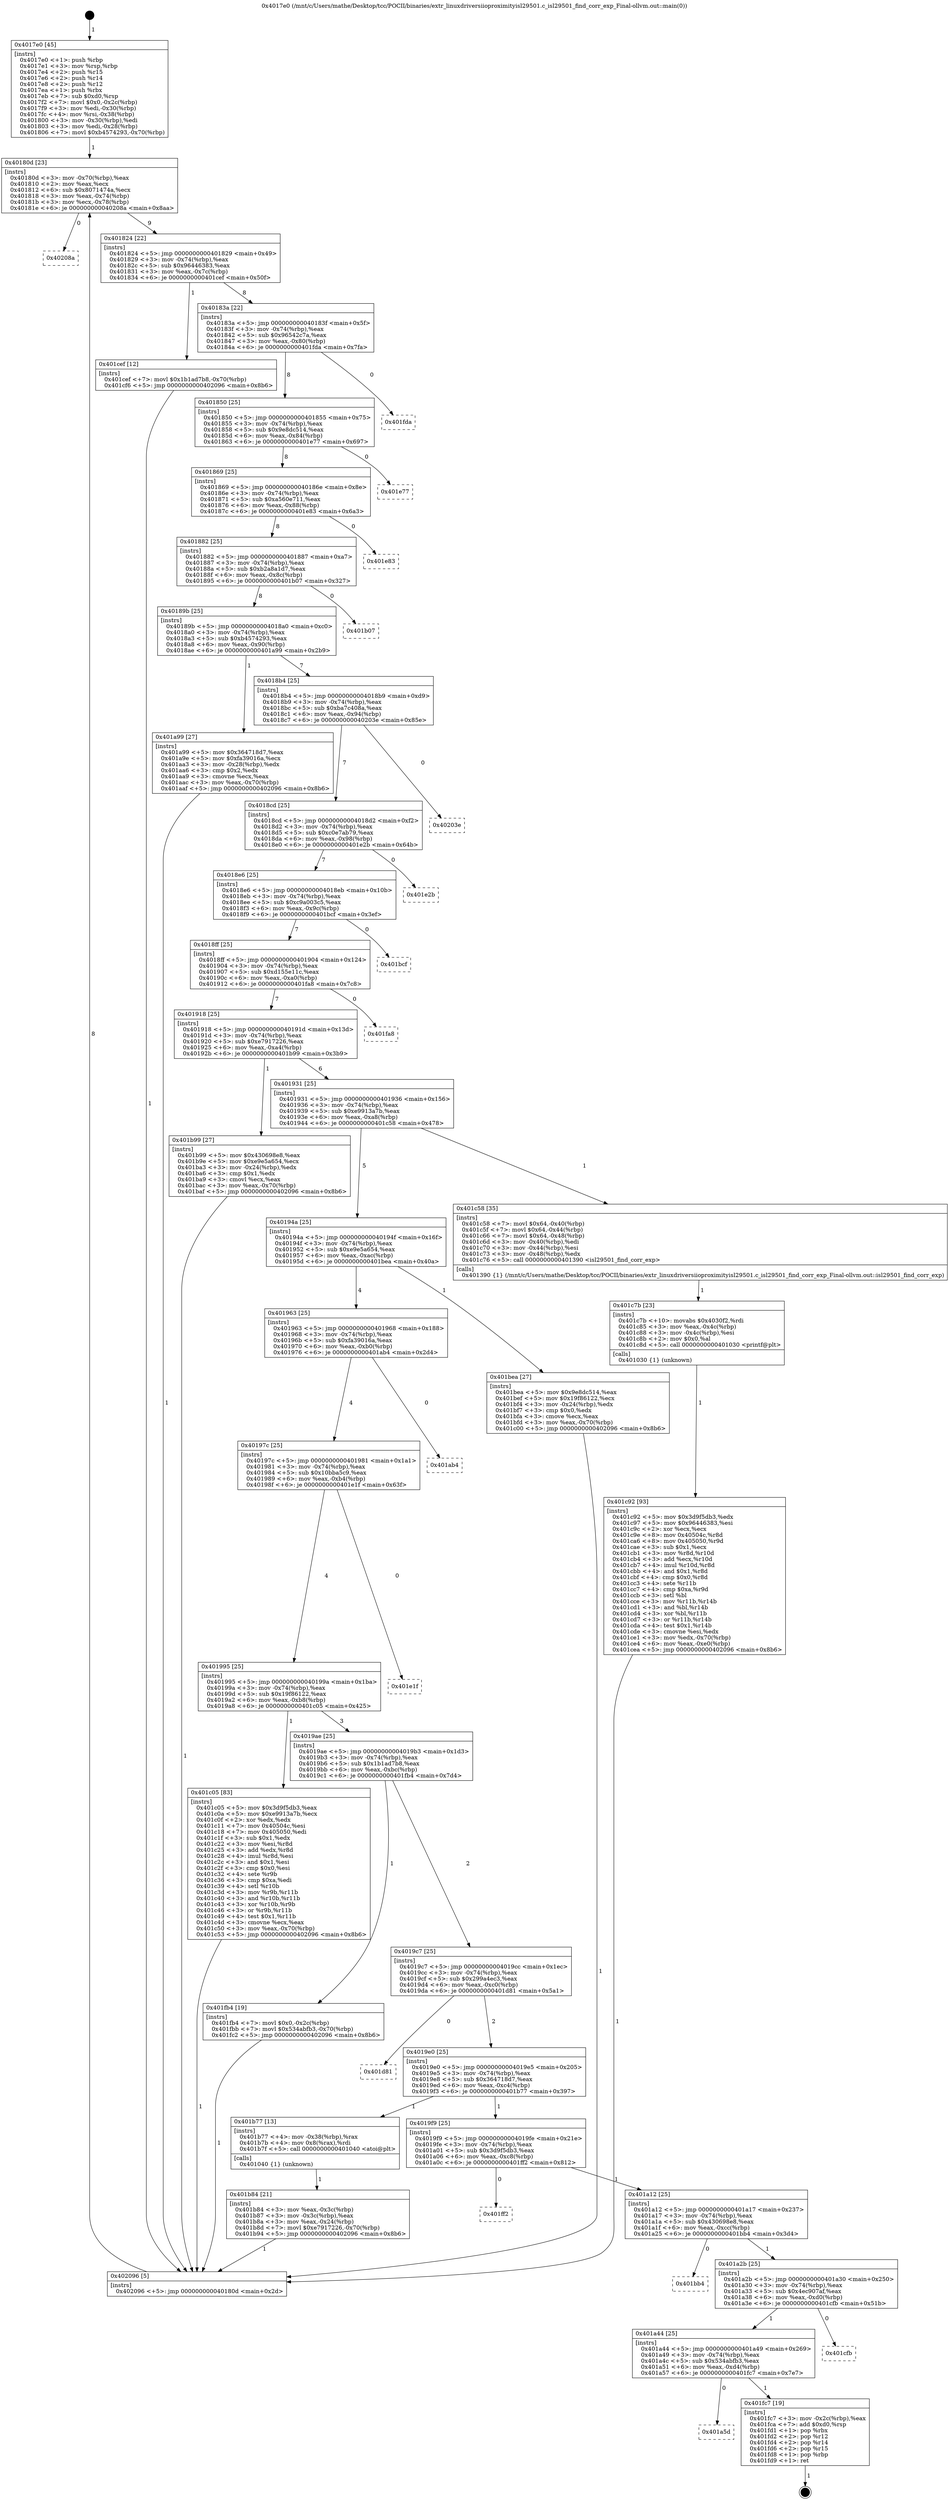 digraph "0x4017e0" {
  label = "0x4017e0 (/mnt/c/Users/mathe/Desktop/tcc/POCII/binaries/extr_linuxdriversiioproximityisl29501.c_isl29501_find_corr_exp_Final-ollvm.out::main(0))"
  labelloc = "t"
  node[shape=record]

  Entry [label="",width=0.3,height=0.3,shape=circle,fillcolor=black,style=filled]
  "0x40180d" [label="{
     0x40180d [23]\l
     | [instrs]\l
     &nbsp;&nbsp;0x40180d \<+3\>: mov -0x70(%rbp),%eax\l
     &nbsp;&nbsp;0x401810 \<+2\>: mov %eax,%ecx\l
     &nbsp;&nbsp;0x401812 \<+6\>: sub $0x8071474a,%ecx\l
     &nbsp;&nbsp;0x401818 \<+3\>: mov %eax,-0x74(%rbp)\l
     &nbsp;&nbsp;0x40181b \<+3\>: mov %ecx,-0x78(%rbp)\l
     &nbsp;&nbsp;0x40181e \<+6\>: je 000000000040208a \<main+0x8aa\>\l
  }"]
  "0x40208a" [label="{
     0x40208a\l
  }", style=dashed]
  "0x401824" [label="{
     0x401824 [22]\l
     | [instrs]\l
     &nbsp;&nbsp;0x401824 \<+5\>: jmp 0000000000401829 \<main+0x49\>\l
     &nbsp;&nbsp;0x401829 \<+3\>: mov -0x74(%rbp),%eax\l
     &nbsp;&nbsp;0x40182c \<+5\>: sub $0x96446383,%eax\l
     &nbsp;&nbsp;0x401831 \<+3\>: mov %eax,-0x7c(%rbp)\l
     &nbsp;&nbsp;0x401834 \<+6\>: je 0000000000401cef \<main+0x50f\>\l
  }"]
  Exit [label="",width=0.3,height=0.3,shape=circle,fillcolor=black,style=filled,peripheries=2]
  "0x401cef" [label="{
     0x401cef [12]\l
     | [instrs]\l
     &nbsp;&nbsp;0x401cef \<+7\>: movl $0x1b1ad7b8,-0x70(%rbp)\l
     &nbsp;&nbsp;0x401cf6 \<+5\>: jmp 0000000000402096 \<main+0x8b6\>\l
  }"]
  "0x40183a" [label="{
     0x40183a [22]\l
     | [instrs]\l
     &nbsp;&nbsp;0x40183a \<+5\>: jmp 000000000040183f \<main+0x5f\>\l
     &nbsp;&nbsp;0x40183f \<+3\>: mov -0x74(%rbp),%eax\l
     &nbsp;&nbsp;0x401842 \<+5\>: sub $0x96542c7a,%eax\l
     &nbsp;&nbsp;0x401847 \<+3\>: mov %eax,-0x80(%rbp)\l
     &nbsp;&nbsp;0x40184a \<+6\>: je 0000000000401fda \<main+0x7fa\>\l
  }"]
  "0x401a5d" [label="{
     0x401a5d\l
  }", style=dashed]
  "0x401fda" [label="{
     0x401fda\l
  }", style=dashed]
  "0x401850" [label="{
     0x401850 [25]\l
     | [instrs]\l
     &nbsp;&nbsp;0x401850 \<+5\>: jmp 0000000000401855 \<main+0x75\>\l
     &nbsp;&nbsp;0x401855 \<+3\>: mov -0x74(%rbp),%eax\l
     &nbsp;&nbsp;0x401858 \<+5\>: sub $0x9e8dc514,%eax\l
     &nbsp;&nbsp;0x40185d \<+6\>: mov %eax,-0x84(%rbp)\l
     &nbsp;&nbsp;0x401863 \<+6\>: je 0000000000401e77 \<main+0x697\>\l
  }"]
  "0x401fc7" [label="{
     0x401fc7 [19]\l
     | [instrs]\l
     &nbsp;&nbsp;0x401fc7 \<+3\>: mov -0x2c(%rbp),%eax\l
     &nbsp;&nbsp;0x401fca \<+7\>: add $0xd0,%rsp\l
     &nbsp;&nbsp;0x401fd1 \<+1\>: pop %rbx\l
     &nbsp;&nbsp;0x401fd2 \<+2\>: pop %r12\l
     &nbsp;&nbsp;0x401fd4 \<+2\>: pop %r14\l
     &nbsp;&nbsp;0x401fd6 \<+2\>: pop %r15\l
     &nbsp;&nbsp;0x401fd8 \<+1\>: pop %rbp\l
     &nbsp;&nbsp;0x401fd9 \<+1\>: ret\l
  }"]
  "0x401e77" [label="{
     0x401e77\l
  }", style=dashed]
  "0x401869" [label="{
     0x401869 [25]\l
     | [instrs]\l
     &nbsp;&nbsp;0x401869 \<+5\>: jmp 000000000040186e \<main+0x8e\>\l
     &nbsp;&nbsp;0x40186e \<+3\>: mov -0x74(%rbp),%eax\l
     &nbsp;&nbsp;0x401871 \<+5\>: sub $0xa560e711,%eax\l
     &nbsp;&nbsp;0x401876 \<+6\>: mov %eax,-0x88(%rbp)\l
     &nbsp;&nbsp;0x40187c \<+6\>: je 0000000000401e83 \<main+0x6a3\>\l
  }"]
  "0x401a44" [label="{
     0x401a44 [25]\l
     | [instrs]\l
     &nbsp;&nbsp;0x401a44 \<+5\>: jmp 0000000000401a49 \<main+0x269\>\l
     &nbsp;&nbsp;0x401a49 \<+3\>: mov -0x74(%rbp),%eax\l
     &nbsp;&nbsp;0x401a4c \<+5\>: sub $0x534abfb3,%eax\l
     &nbsp;&nbsp;0x401a51 \<+6\>: mov %eax,-0xd4(%rbp)\l
     &nbsp;&nbsp;0x401a57 \<+6\>: je 0000000000401fc7 \<main+0x7e7\>\l
  }"]
  "0x401e83" [label="{
     0x401e83\l
  }", style=dashed]
  "0x401882" [label="{
     0x401882 [25]\l
     | [instrs]\l
     &nbsp;&nbsp;0x401882 \<+5\>: jmp 0000000000401887 \<main+0xa7\>\l
     &nbsp;&nbsp;0x401887 \<+3\>: mov -0x74(%rbp),%eax\l
     &nbsp;&nbsp;0x40188a \<+5\>: sub $0xb2a8a1d7,%eax\l
     &nbsp;&nbsp;0x40188f \<+6\>: mov %eax,-0x8c(%rbp)\l
     &nbsp;&nbsp;0x401895 \<+6\>: je 0000000000401b07 \<main+0x327\>\l
  }"]
  "0x401cfb" [label="{
     0x401cfb\l
  }", style=dashed]
  "0x401b07" [label="{
     0x401b07\l
  }", style=dashed]
  "0x40189b" [label="{
     0x40189b [25]\l
     | [instrs]\l
     &nbsp;&nbsp;0x40189b \<+5\>: jmp 00000000004018a0 \<main+0xc0\>\l
     &nbsp;&nbsp;0x4018a0 \<+3\>: mov -0x74(%rbp),%eax\l
     &nbsp;&nbsp;0x4018a3 \<+5\>: sub $0xb4574293,%eax\l
     &nbsp;&nbsp;0x4018a8 \<+6\>: mov %eax,-0x90(%rbp)\l
     &nbsp;&nbsp;0x4018ae \<+6\>: je 0000000000401a99 \<main+0x2b9\>\l
  }"]
  "0x401a2b" [label="{
     0x401a2b [25]\l
     | [instrs]\l
     &nbsp;&nbsp;0x401a2b \<+5\>: jmp 0000000000401a30 \<main+0x250\>\l
     &nbsp;&nbsp;0x401a30 \<+3\>: mov -0x74(%rbp),%eax\l
     &nbsp;&nbsp;0x401a33 \<+5\>: sub $0x4ec907af,%eax\l
     &nbsp;&nbsp;0x401a38 \<+6\>: mov %eax,-0xd0(%rbp)\l
     &nbsp;&nbsp;0x401a3e \<+6\>: je 0000000000401cfb \<main+0x51b\>\l
  }"]
  "0x401a99" [label="{
     0x401a99 [27]\l
     | [instrs]\l
     &nbsp;&nbsp;0x401a99 \<+5\>: mov $0x364718d7,%eax\l
     &nbsp;&nbsp;0x401a9e \<+5\>: mov $0xfa39016a,%ecx\l
     &nbsp;&nbsp;0x401aa3 \<+3\>: mov -0x28(%rbp),%edx\l
     &nbsp;&nbsp;0x401aa6 \<+3\>: cmp $0x2,%edx\l
     &nbsp;&nbsp;0x401aa9 \<+3\>: cmovne %ecx,%eax\l
     &nbsp;&nbsp;0x401aac \<+3\>: mov %eax,-0x70(%rbp)\l
     &nbsp;&nbsp;0x401aaf \<+5\>: jmp 0000000000402096 \<main+0x8b6\>\l
  }"]
  "0x4018b4" [label="{
     0x4018b4 [25]\l
     | [instrs]\l
     &nbsp;&nbsp;0x4018b4 \<+5\>: jmp 00000000004018b9 \<main+0xd9\>\l
     &nbsp;&nbsp;0x4018b9 \<+3\>: mov -0x74(%rbp),%eax\l
     &nbsp;&nbsp;0x4018bc \<+5\>: sub $0xba7c408a,%eax\l
     &nbsp;&nbsp;0x4018c1 \<+6\>: mov %eax,-0x94(%rbp)\l
     &nbsp;&nbsp;0x4018c7 \<+6\>: je 000000000040203e \<main+0x85e\>\l
  }"]
  "0x402096" [label="{
     0x402096 [5]\l
     | [instrs]\l
     &nbsp;&nbsp;0x402096 \<+5\>: jmp 000000000040180d \<main+0x2d\>\l
  }"]
  "0x4017e0" [label="{
     0x4017e0 [45]\l
     | [instrs]\l
     &nbsp;&nbsp;0x4017e0 \<+1\>: push %rbp\l
     &nbsp;&nbsp;0x4017e1 \<+3\>: mov %rsp,%rbp\l
     &nbsp;&nbsp;0x4017e4 \<+2\>: push %r15\l
     &nbsp;&nbsp;0x4017e6 \<+2\>: push %r14\l
     &nbsp;&nbsp;0x4017e8 \<+2\>: push %r12\l
     &nbsp;&nbsp;0x4017ea \<+1\>: push %rbx\l
     &nbsp;&nbsp;0x4017eb \<+7\>: sub $0xd0,%rsp\l
     &nbsp;&nbsp;0x4017f2 \<+7\>: movl $0x0,-0x2c(%rbp)\l
     &nbsp;&nbsp;0x4017f9 \<+3\>: mov %edi,-0x30(%rbp)\l
     &nbsp;&nbsp;0x4017fc \<+4\>: mov %rsi,-0x38(%rbp)\l
     &nbsp;&nbsp;0x401800 \<+3\>: mov -0x30(%rbp),%edi\l
     &nbsp;&nbsp;0x401803 \<+3\>: mov %edi,-0x28(%rbp)\l
     &nbsp;&nbsp;0x401806 \<+7\>: movl $0xb4574293,-0x70(%rbp)\l
  }"]
  "0x401bb4" [label="{
     0x401bb4\l
  }", style=dashed]
  "0x40203e" [label="{
     0x40203e\l
  }", style=dashed]
  "0x4018cd" [label="{
     0x4018cd [25]\l
     | [instrs]\l
     &nbsp;&nbsp;0x4018cd \<+5\>: jmp 00000000004018d2 \<main+0xf2\>\l
     &nbsp;&nbsp;0x4018d2 \<+3\>: mov -0x74(%rbp),%eax\l
     &nbsp;&nbsp;0x4018d5 \<+5\>: sub $0xc0e7ab79,%eax\l
     &nbsp;&nbsp;0x4018da \<+6\>: mov %eax,-0x98(%rbp)\l
     &nbsp;&nbsp;0x4018e0 \<+6\>: je 0000000000401e2b \<main+0x64b\>\l
  }"]
  "0x401a12" [label="{
     0x401a12 [25]\l
     | [instrs]\l
     &nbsp;&nbsp;0x401a12 \<+5\>: jmp 0000000000401a17 \<main+0x237\>\l
     &nbsp;&nbsp;0x401a17 \<+3\>: mov -0x74(%rbp),%eax\l
     &nbsp;&nbsp;0x401a1a \<+5\>: sub $0x430698e8,%eax\l
     &nbsp;&nbsp;0x401a1f \<+6\>: mov %eax,-0xcc(%rbp)\l
     &nbsp;&nbsp;0x401a25 \<+6\>: je 0000000000401bb4 \<main+0x3d4\>\l
  }"]
  "0x401e2b" [label="{
     0x401e2b\l
  }", style=dashed]
  "0x4018e6" [label="{
     0x4018e6 [25]\l
     | [instrs]\l
     &nbsp;&nbsp;0x4018e6 \<+5\>: jmp 00000000004018eb \<main+0x10b\>\l
     &nbsp;&nbsp;0x4018eb \<+3\>: mov -0x74(%rbp),%eax\l
     &nbsp;&nbsp;0x4018ee \<+5\>: sub $0xc9a003c5,%eax\l
     &nbsp;&nbsp;0x4018f3 \<+6\>: mov %eax,-0x9c(%rbp)\l
     &nbsp;&nbsp;0x4018f9 \<+6\>: je 0000000000401bcf \<main+0x3ef\>\l
  }"]
  "0x401ff2" [label="{
     0x401ff2\l
  }", style=dashed]
  "0x401bcf" [label="{
     0x401bcf\l
  }", style=dashed]
  "0x4018ff" [label="{
     0x4018ff [25]\l
     | [instrs]\l
     &nbsp;&nbsp;0x4018ff \<+5\>: jmp 0000000000401904 \<main+0x124\>\l
     &nbsp;&nbsp;0x401904 \<+3\>: mov -0x74(%rbp),%eax\l
     &nbsp;&nbsp;0x401907 \<+5\>: sub $0xd155e11c,%eax\l
     &nbsp;&nbsp;0x40190c \<+6\>: mov %eax,-0xa0(%rbp)\l
     &nbsp;&nbsp;0x401912 \<+6\>: je 0000000000401fa8 \<main+0x7c8\>\l
  }"]
  "0x401c92" [label="{
     0x401c92 [93]\l
     | [instrs]\l
     &nbsp;&nbsp;0x401c92 \<+5\>: mov $0x3d9f5db3,%edx\l
     &nbsp;&nbsp;0x401c97 \<+5\>: mov $0x96446383,%esi\l
     &nbsp;&nbsp;0x401c9c \<+2\>: xor %ecx,%ecx\l
     &nbsp;&nbsp;0x401c9e \<+8\>: mov 0x40504c,%r8d\l
     &nbsp;&nbsp;0x401ca6 \<+8\>: mov 0x405050,%r9d\l
     &nbsp;&nbsp;0x401cae \<+3\>: sub $0x1,%ecx\l
     &nbsp;&nbsp;0x401cb1 \<+3\>: mov %r8d,%r10d\l
     &nbsp;&nbsp;0x401cb4 \<+3\>: add %ecx,%r10d\l
     &nbsp;&nbsp;0x401cb7 \<+4\>: imul %r10d,%r8d\l
     &nbsp;&nbsp;0x401cbb \<+4\>: and $0x1,%r8d\l
     &nbsp;&nbsp;0x401cbf \<+4\>: cmp $0x0,%r8d\l
     &nbsp;&nbsp;0x401cc3 \<+4\>: sete %r11b\l
     &nbsp;&nbsp;0x401cc7 \<+4\>: cmp $0xa,%r9d\l
     &nbsp;&nbsp;0x401ccb \<+3\>: setl %bl\l
     &nbsp;&nbsp;0x401cce \<+3\>: mov %r11b,%r14b\l
     &nbsp;&nbsp;0x401cd1 \<+3\>: and %bl,%r14b\l
     &nbsp;&nbsp;0x401cd4 \<+3\>: xor %bl,%r11b\l
     &nbsp;&nbsp;0x401cd7 \<+3\>: or %r11b,%r14b\l
     &nbsp;&nbsp;0x401cda \<+4\>: test $0x1,%r14b\l
     &nbsp;&nbsp;0x401cde \<+3\>: cmovne %esi,%edx\l
     &nbsp;&nbsp;0x401ce1 \<+3\>: mov %edx,-0x70(%rbp)\l
     &nbsp;&nbsp;0x401ce4 \<+6\>: mov %eax,-0xe0(%rbp)\l
     &nbsp;&nbsp;0x401cea \<+5\>: jmp 0000000000402096 \<main+0x8b6\>\l
  }"]
  "0x401fa8" [label="{
     0x401fa8\l
  }", style=dashed]
  "0x401918" [label="{
     0x401918 [25]\l
     | [instrs]\l
     &nbsp;&nbsp;0x401918 \<+5\>: jmp 000000000040191d \<main+0x13d\>\l
     &nbsp;&nbsp;0x40191d \<+3\>: mov -0x74(%rbp),%eax\l
     &nbsp;&nbsp;0x401920 \<+5\>: sub $0xe7917226,%eax\l
     &nbsp;&nbsp;0x401925 \<+6\>: mov %eax,-0xa4(%rbp)\l
     &nbsp;&nbsp;0x40192b \<+6\>: je 0000000000401b99 \<main+0x3b9\>\l
  }"]
  "0x401c7b" [label="{
     0x401c7b [23]\l
     | [instrs]\l
     &nbsp;&nbsp;0x401c7b \<+10\>: movabs $0x4030f2,%rdi\l
     &nbsp;&nbsp;0x401c85 \<+3\>: mov %eax,-0x4c(%rbp)\l
     &nbsp;&nbsp;0x401c88 \<+3\>: mov -0x4c(%rbp),%esi\l
     &nbsp;&nbsp;0x401c8b \<+2\>: mov $0x0,%al\l
     &nbsp;&nbsp;0x401c8d \<+5\>: call 0000000000401030 \<printf@plt\>\l
     | [calls]\l
     &nbsp;&nbsp;0x401030 \{1\} (unknown)\l
  }"]
  "0x401b99" [label="{
     0x401b99 [27]\l
     | [instrs]\l
     &nbsp;&nbsp;0x401b99 \<+5\>: mov $0x430698e8,%eax\l
     &nbsp;&nbsp;0x401b9e \<+5\>: mov $0xe9e5a654,%ecx\l
     &nbsp;&nbsp;0x401ba3 \<+3\>: mov -0x24(%rbp),%edx\l
     &nbsp;&nbsp;0x401ba6 \<+3\>: cmp $0x1,%edx\l
     &nbsp;&nbsp;0x401ba9 \<+3\>: cmovl %ecx,%eax\l
     &nbsp;&nbsp;0x401bac \<+3\>: mov %eax,-0x70(%rbp)\l
     &nbsp;&nbsp;0x401baf \<+5\>: jmp 0000000000402096 \<main+0x8b6\>\l
  }"]
  "0x401931" [label="{
     0x401931 [25]\l
     | [instrs]\l
     &nbsp;&nbsp;0x401931 \<+5\>: jmp 0000000000401936 \<main+0x156\>\l
     &nbsp;&nbsp;0x401936 \<+3\>: mov -0x74(%rbp),%eax\l
     &nbsp;&nbsp;0x401939 \<+5\>: sub $0xe9913a7b,%eax\l
     &nbsp;&nbsp;0x40193e \<+6\>: mov %eax,-0xa8(%rbp)\l
     &nbsp;&nbsp;0x401944 \<+6\>: je 0000000000401c58 \<main+0x478\>\l
  }"]
  "0x401b84" [label="{
     0x401b84 [21]\l
     | [instrs]\l
     &nbsp;&nbsp;0x401b84 \<+3\>: mov %eax,-0x3c(%rbp)\l
     &nbsp;&nbsp;0x401b87 \<+3\>: mov -0x3c(%rbp),%eax\l
     &nbsp;&nbsp;0x401b8a \<+3\>: mov %eax,-0x24(%rbp)\l
     &nbsp;&nbsp;0x401b8d \<+7\>: movl $0xe7917226,-0x70(%rbp)\l
     &nbsp;&nbsp;0x401b94 \<+5\>: jmp 0000000000402096 \<main+0x8b6\>\l
  }"]
  "0x401c58" [label="{
     0x401c58 [35]\l
     | [instrs]\l
     &nbsp;&nbsp;0x401c58 \<+7\>: movl $0x64,-0x40(%rbp)\l
     &nbsp;&nbsp;0x401c5f \<+7\>: movl $0x64,-0x44(%rbp)\l
     &nbsp;&nbsp;0x401c66 \<+7\>: movl $0x64,-0x48(%rbp)\l
     &nbsp;&nbsp;0x401c6d \<+3\>: mov -0x40(%rbp),%edi\l
     &nbsp;&nbsp;0x401c70 \<+3\>: mov -0x44(%rbp),%esi\l
     &nbsp;&nbsp;0x401c73 \<+3\>: mov -0x48(%rbp),%edx\l
     &nbsp;&nbsp;0x401c76 \<+5\>: call 0000000000401390 \<isl29501_find_corr_exp\>\l
     | [calls]\l
     &nbsp;&nbsp;0x401390 \{1\} (/mnt/c/Users/mathe/Desktop/tcc/POCII/binaries/extr_linuxdriversiioproximityisl29501.c_isl29501_find_corr_exp_Final-ollvm.out::isl29501_find_corr_exp)\l
  }"]
  "0x40194a" [label="{
     0x40194a [25]\l
     | [instrs]\l
     &nbsp;&nbsp;0x40194a \<+5\>: jmp 000000000040194f \<main+0x16f\>\l
     &nbsp;&nbsp;0x40194f \<+3\>: mov -0x74(%rbp),%eax\l
     &nbsp;&nbsp;0x401952 \<+5\>: sub $0xe9e5a654,%eax\l
     &nbsp;&nbsp;0x401957 \<+6\>: mov %eax,-0xac(%rbp)\l
     &nbsp;&nbsp;0x40195d \<+6\>: je 0000000000401bea \<main+0x40a\>\l
  }"]
  "0x4019f9" [label="{
     0x4019f9 [25]\l
     | [instrs]\l
     &nbsp;&nbsp;0x4019f9 \<+5\>: jmp 00000000004019fe \<main+0x21e\>\l
     &nbsp;&nbsp;0x4019fe \<+3\>: mov -0x74(%rbp),%eax\l
     &nbsp;&nbsp;0x401a01 \<+5\>: sub $0x3d9f5db3,%eax\l
     &nbsp;&nbsp;0x401a06 \<+6\>: mov %eax,-0xc8(%rbp)\l
     &nbsp;&nbsp;0x401a0c \<+6\>: je 0000000000401ff2 \<main+0x812\>\l
  }"]
  "0x401bea" [label="{
     0x401bea [27]\l
     | [instrs]\l
     &nbsp;&nbsp;0x401bea \<+5\>: mov $0x9e8dc514,%eax\l
     &nbsp;&nbsp;0x401bef \<+5\>: mov $0x19f86122,%ecx\l
     &nbsp;&nbsp;0x401bf4 \<+3\>: mov -0x24(%rbp),%edx\l
     &nbsp;&nbsp;0x401bf7 \<+3\>: cmp $0x0,%edx\l
     &nbsp;&nbsp;0x401bfa \<+3\>: cmove %ecx,%eax\l
     &nbsp;&nbsp;0x401bfd \<+3\>: mov %eax,-0x70(%rbp)\l
     &nbsp;&nbsp;0x401c00 \<+5\>: jmp 0000000000402096 \<main+0x8b6\>\l
  }"]
  "0x401963" [label="{
     0x401963 [25]\l
     | [instrs]\l
     &nbsp;&nbsp;0x401963 \<+5\>: jmp 0000000000401968 \<main+0x188\>\l
     &nbsp;&nbsp;0x401968 \<+3\>: mov -0x74(%rbp),%eax\l
     &nbsp;&nbsp;0x40196b \<+5\>: sub $0xfa39016a,%eax\l
     &nbsp;&nbsp;0x401970 \<+6\>: mov %eax,-0xb0(%rbp)\l
     &nbsp;&nbsp;0x401976 \<+6\>: je 0000000000401ab4 \<main+0x2d4\>\l
  }"]
  "0x401b77" [label="{
     0x401b77 [13]\l
     | [instrs]\l
     &nbsp;&nbsp;0x401b77 \<+4\>: mov -0x38(%rbp),%rax\l
     &nbsp;&nbsp;0x401b7b \<+4\>: mov 0x8(%rax),%rdi\l
     &nbsp;&nbsp;0x401b7f \<+5\>: call 0000000000401040 \<atoi@plt\>\l
     | [calls]\l
     &nbsp;&nbsp;0x401040 \{1\} (unknown)\l
  }"]
  "0x401ab4" [label="{
     0x401ab4\l
  }", style=dashed]
  "0x40197c" [label="{
     0x40197c [25]\l
     | [instrs]\l
     &nbsp;&nbsp;0x40197c \<+5\>: jmp 0000000000401981 \<main+0x1a1\>\l
     &nbsp;&nbsp;0x401981 \<+3\>: mov -0x74(%rbp),%eax\l
     &nbsp;&nbsp;0x401984 \<+5\>: sub $0x10bba5c9,%eax\l
     &nbsp;&nbsp;0x401989 \<+6\>: mov %eax,-0xb4(%rbp)\l
     &nbsp;&nbsp;0x40198f \<+6\>: je 0000000000401e1f \<main+0x63f\>\l
  }"]
  "0x4019e0" [label="{
     0x4019e0 [25]\l
     | [instrs]\l
     &nbsp;&nbsp;0x4019e0 \<+5\>: jmp 00000000004019e5 \<main+0x205\>\l
     &nbsp;&nbsp;0x4019e5 \<+3\>: mov -0x74(%rbp),%eax\l
     &nbsp;&nbsp;0x4019e8 \<+5\>: sub $0x364718d7,%eax\l
     &nbsp;&nbsp;0x4019ed \<+6\>: mov %eax,-0xc4(%rbp)\l
     &nbsp;&nbsp;0x4019f3 \<+6\>: je 0000000000401b77 \<main+0x397\>\l
  }"]
  "0x401e1f" [label="{
     0x401e1f\l
  }", style=dashed]
  "0x401995" [label="{
     0x401995 [25]\l
     | [instrs]\l
     &nbsp;&nbsp;0x401995 \<+5\>: jmp 000000000040199a \<main+0x1ba\>\l
     &nbsp;&nbsp;0x40199a \<+3\>: mov -0x74(%rbp),%eax\l
     &nbsp;&nbsp;0x40199d \<+5\>: sub $0x19f86122,%eax\l
     &nbsp;&nbsp;0x4019a2 \<+6\>: mov %eax,-0xb8(%rbp)\l
     &nbsp;&nbsp;0x4019a8 \<+6\>: je 0000000000401c05 \<main+0x425\>\l
  }"]
  "0x401d81" [label="{
     0x401d81\l
  }", style=dashed]
  "0x401c05" [label="{
     0x401c05 [83]\l
     | [instrs]\l
     &nbsp;&nbsp;0x401c05 \<+5\>: mov $0x3d9f5db3,%eax\l
     &nbsp;&nbsp;0x401c0a \<+5\>: mov $0xe9913a7b,%ecx\l
     &nbsp;&nbsp;0x401c0f \<+2\>: xor %edx,%edx\l
     &nbsp;&nbsp;0x401c11 \<+7\>: mov 0x40504c,%esi\l
     &nbsp;&nbsp;0x401c18 \<+7\>: mov 0x405050,%edi\l
     &nbsp;&nbsp;0x401c1f \<+3\>: sub $0x1,%edx\l
     &nbsp;&nbsp;0x401c22 \<+3\>: mov %esi,%r8d\l
     &nbsp;&nbsp;0x401c25 \<+3\>: add %edx,%r8d\l
     &nbsp;&nbsp;0x401c28 \<+4\>: imul %r8d,%esi\l
     &nbsp;&nbsp;0x401c2c \<+3\>: and $0x1,%esi\l
     &nbsp;&nbsp;0x401c2f \<+3\>: cmp $0x0,%esi\l
     &nbsp;&nbsp;0x401c32 \<+4\>: sete %r9b\l
     &nbsp;&nbsp;0x401c36 \<+3\>: cmp $0xa,%edi\l
     &nbsp;&nbsp;0x401c39 \<+4\>: setl %r10b\l
     &nbsp;&nbsp;0x401c3d \<+3\>: mov %r9b,%r11b\l
     &nbsp;&nbsp;0x401c40 \<+3\>: and %r10b,%r11b\l
     &nbsp;&nbsp;0x401c43 \<+3\>: xor %r10b,%r9b\l
     &nbsp;&nbsp;0x401c46 \<+3\>: or %r9b,%r11b\l
     &nbsp;&nbsp;0x401c49 \<+4\>: test $0x1,%r11b\l
     &nbsp;&nbsp;0x401c4d \<+3\>: cmovne %ecx,%eax\l
     &nbsp;&nbsp;0x401c50 \<+3\>: mov %eax,-0x70(%rbp)\l
     &nbsp;&nbsp;0x401c53 \<+5\>: jmp 0000000000402096 \<main+0x8b6\>\l
  }"]
  "0x4019ae" [label="{
     0x4019ae [25]\l
     | [instrs]\l
     &nbsp;&nbsp;0x4019ae \<+5\>: jmp 00000000004019b3 \<main+0x1d3\>\l
     &nbsp;&nbsp;0x4019b3 \<+3\>: mov -0x74(%rbp),%eax\l
     &nbsp;&nbsp;0x4019b6 \<+5\>: sub $0x1b1ad7b8,%eax\l
     &nbsp;&nbsp;0x4019bb \<+6\>: mov %eax,-0xbc(%rbp)\l
     &nbsp;&nbsp;0x4019c1 \<+6\>: je 0000000000401fb4 \<main+0x7d4\>\l
  }"]
  "0x4019c7" [label="{
     0x4019c7 [25]\l
     | [instrs]\l
     &nbsp;&nbsp;0x4019c7 \<+5\>: jmp 00000000004019cc \<main+0x1ec\>\l
     &nbsp;&nbsp;0x4019cc \<+3\>: mov -0x74(%rbp),%eax\l
     &nbsp;&nbsp;0x4019cf \<+5\>: sub $0x299a4ec3,%eax\l
     &nbsp;&nbsp;0x4019d4 \<+6\>: mov %eax,-0xc0(%rbp)\l
     &nbsp;&nbsp;0x4019da \<+6\>: je 0000000000401d81 \<main+0x5a1\>\l
  }"]
  "0x401fb4" [label="{
     0x401fb4 [19]\l
     | [instrs]\l
     &nbsp;&nbsp;0x401fb4 \<+7\>: movl $0x0,-0x2c(%rbp)\l
     &nbsp;&nbsp;0x401fbb \<+7\>: movl $0x534abfb3,-0x70(%rbp)\l
     &nbsp;&nbsp;0x401fc2 \<+5\>: jmp 0000000000402096 \<main+0x8b6\>\l
  }"]
  Entry -> "0x4017e0" [label=" 1"]
  "0x40180d" -> "0x40208a" [label=" 0"]
  "0x40180d" -> "0x401824" [label=" 9"]
  "0x401fc7" -> Exit [label=" 1"]
  "0x401824" -> "0x401cef" [label=" 1"]
  "0x401824" -> "0x40183a" [label=" 8"]
  "0x401a44" -> "0x401a5d" [label=" 0"]
  "0x40183a" -> "0x401fda" [label=" 0"]
  "0x40183a" -> "0x401850" [label=" 8"]
  "0x401a44" -> "0x401fc7" [label=" 1"]
  "0x401850" -> "0x401e77" [label=" 0"]
  "0x401850" -> "0x401869" [label=" 8"]
  "0x401a2b" -> "0x401a44" [label=" 1"]
  "0x401869" -> "0x401e83" [label=" 0"]
  "0x401869" -> "0x401882" [label=" 8"]
  "0x401a2b" -> "0x401cfb" [label=" 0"]
  "0x401882" -> "0x401b07" [label=" 0"]
  "0x401882" -> "0x40189b" [label=" 8"]
  "0x401a12" -> "0x401a2b" [label=" 1"]
  "0x40189b" -> "0x401a99" [label=" 1"]
  "0x40189b" -> "0x4018b4" [label=" 7"]
  "0x401a99" -> "0x402096" [label=" 1"]
  "0x4017e0" -> "0x40180d" [label=" 1"]
  "0x402096" -> "0x40180d" [label=" 8"]
  "0x401a12" -> "0x401bb4" [label=" 0"]
  "0x4018b4" -> "0x40203e" [label=" 0"]
  "0x4018b4" -> "0x4018cd" [label=" 7"]
  "0x4019f9" -> "0x401a12" [label=" 1"]
  "0x4018cd" -> "0x401e2b" [label=" 0"]
  "0x4018cd" -> "0x4018e6" [label=" 7"]
  "0x4019f9" -> "0x401ff2" [label=" 0"]
  "0x4018e6" -> "0x401bcf" [label=" 0"]
  "0x4018e6" -> "0x4018ff" [label=" 7"]
  "0x401fb4" -> "0x402096" [label=" 1"]
  "0x4018ff" -> "0x401fa8" [label=" 0"]
  "0x4018ff" -> "0x401918" [label=" 7"]
  "0x401cef" -> "0x402096" [label=" 1"]
  "0x401918" -> "0x401b99" [label=" 1"]
  "0x401918" -> "0x401931" [label=" 6"]
  "0x401c92" -> "0x402096" [label=" 1"]
  "0x401931" -> "0x401c58" [label=" 1"]
  "0x401931" -> "0x40194a" [label=" 5"]
  "0x401c7b" -> "0x401c92" [label=" 1"]
  "0x40194a" -> "0x401bea" [label=" 1"]
  "0x40194a" -> "0x401963" [label=" 4"]
  "0x401c58" -> "0x401c7b" [label=" 1"]
  "0x401963" -> "0x401ab4" [label=" 0"]
  "0x401963" -> "0x40197c" [label=" 4"]
  "0x401c05" -> "0x402096" [label=" 1"]
  "0x40197c" -> "0x401e1f" [label=" 0"]
  "0x40197c" -> "0x401995" [label=" 4"]
  "0x401b99" -> "0x402096" [label=" 1"]
  "0x401995" -> "0x401c05" [label=" 1"]
  "0x401995" -> "0x4019ae" [label=" 3"]
  "0x401b84" -> "0x402096" [label=" 1"]
  "0x4019ae" -> "0x401fb4" [label=" 1"]
  "0x4019ae" -> "0x4019c7" [label=" 2"]
  "0x401b77" -> "0x401b84" [label=" 1"]
  "0x4019c7" -> "0x401d81" [label=" 0"]
  "0x4019c7" -> "0x4019e0" [label=" 2"]
  "0x401bea" -> "0x402096" [label=" 1"]
  "0x4019e0" -> "0x401b77" [label=" 1"]
  "0x4019e0" -> "0x4019f9" [label=" 1"]
}
